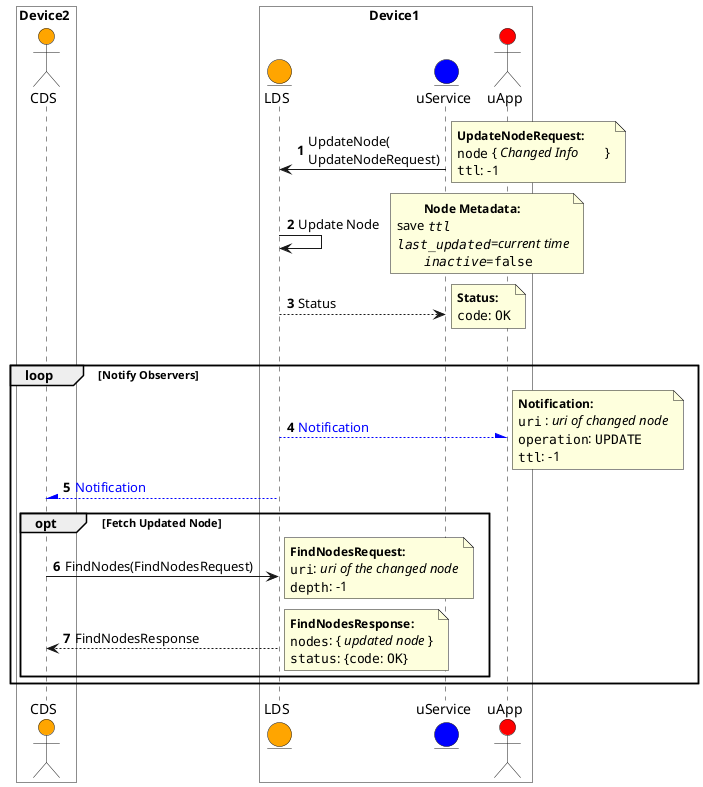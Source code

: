 @startuml
'https://plantuml.com/sequence-diagram

' SPDX-FileCopyrightText: 2023 Contributors to the Eclipse Foundation
'
' See the NOTICE file(s) distributed with this work for additional
' information regarding copyright ownership.
' 
' This program and the accompanying materials are made available under
' the terms of the Apache License Version 2.0 which is available at
' https://www.apache.org/licenses/LICENSE-2.0
'
' SPDX-FileType: SOURCE
' SPDX-License-Identifier: Apache-2.0


autonumber

box Device2 #white
	actor CDS #orange
endbox
box Device1 #white
	entity LDS as DS #orange
	entity uService as US #blue
	actor uApp #red
endbox

US -> DS: UpdateNode(\nUpdateNodeRequest)
note right
	<size:12>**UpdateNodeRequest:**</size>
	""node"" { //Changed Info//	}
	""ttl"": -1
end note
DS -> DS: Update Node
note right
 	<size:12>**Node Metadata:**</size>
	save //""ttl""//
	//""last_updated""//=//current time//
 	//""inactive""//=""false""
end note
DS --> US: Status
note right
	<size:12>**Status:**</size>
	""code"": ""OK""
end note
|||
loop Notify Observers
	DS -[#0000FF]-\ uApp: <font color=blue>Notification</font>
	note right
		<size:12>**Notification:**</size>
		""uri"" : //uri of changed node//
		""operation"": ""UPDATE""
		""ttl"": -1
	end note
	DS -[#0000FF]-\ CDS: <font color=blue>Notification</font>

	opt Fetch Updated Node
		CDS -> DS: FindNodes(FindNodesRequest)
 		note right
			<size:12>**FindNodesRequest:**</size>
			""uri"": //uri of the changed node//
			""depth"": -1
		end note
		DS --> CDS: FindNodesResponse
		note right
			<size:12>**FindNodesResponse:**</size>
			""nodes"": { //updated node// }
			""status"": {""code"": ""OK""}
		end note
	end opt
end loop
@enduml